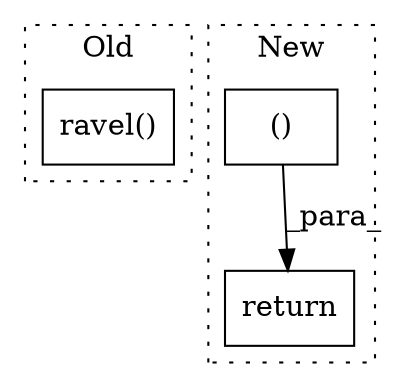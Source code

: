 digraph G {
subgraph cluster0 {
1 [label="ravel()" a="75" s="4549,4560" l="9,1" shape="box"];
label = "Old";
style="dotted";
}
subgraph cluster1 {
2 [label="return" a="93" s="4925" l="7" shape="box"];
3 [label="()" a="54" s="4735" l="23" shape="box"];
label = "New";
style="dotted";
}
3 -> 2 [label="_para_"];
}